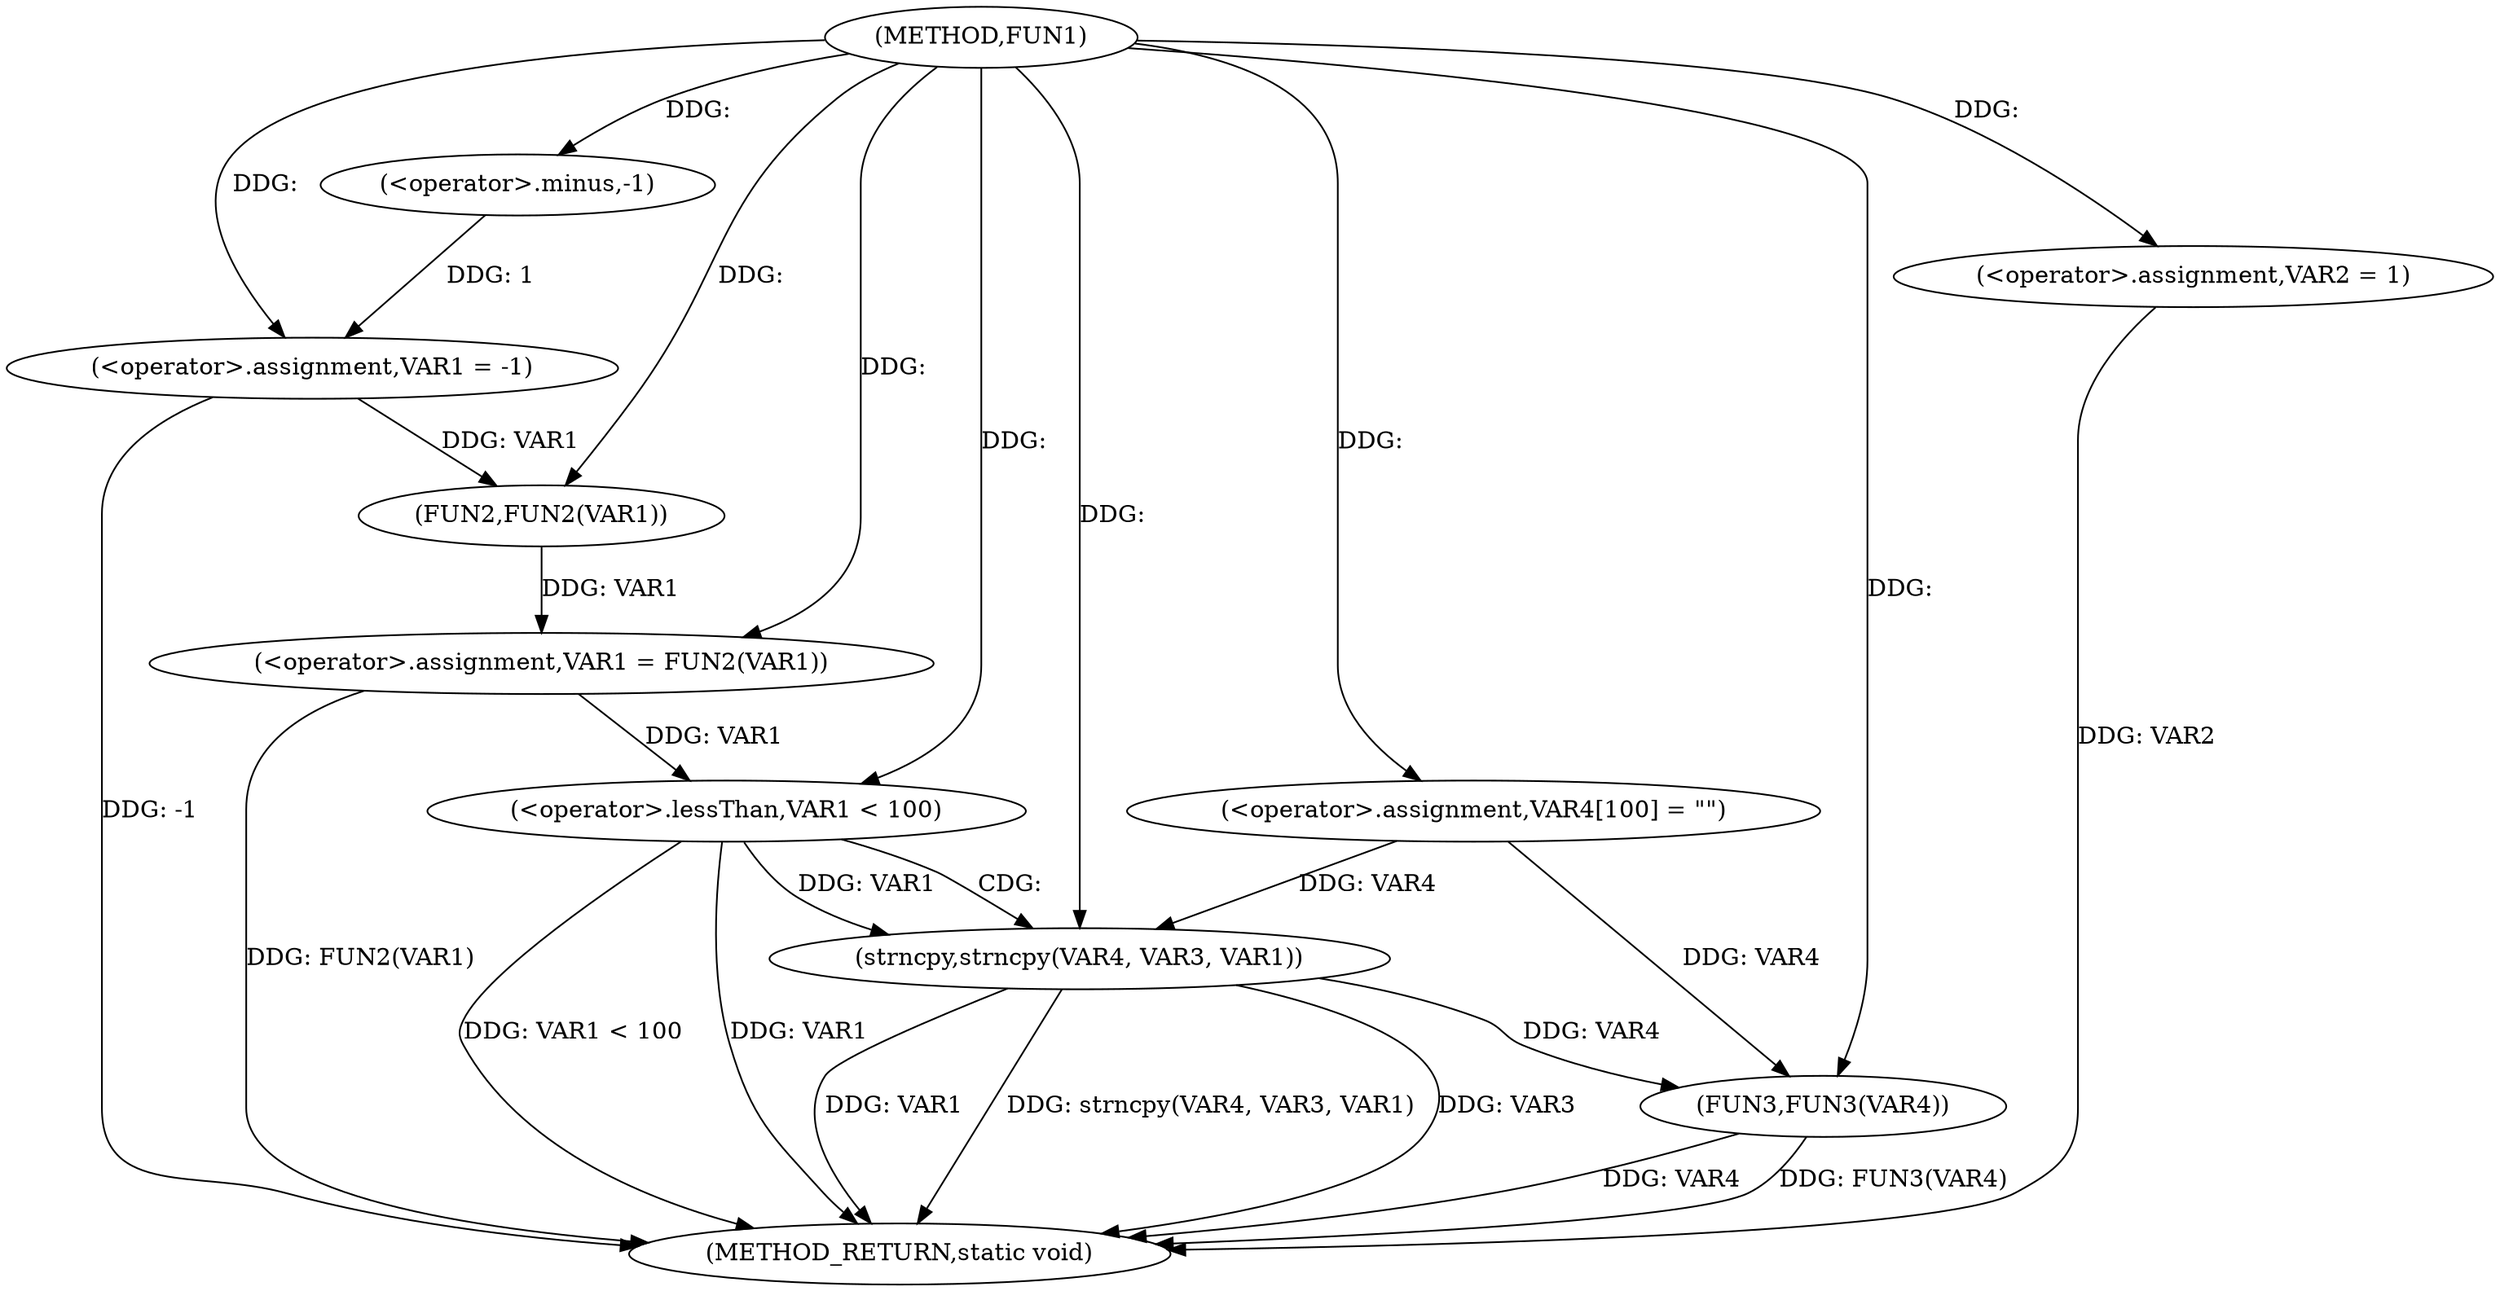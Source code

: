 digraph FUN1 {  
"1000100" [label = "(METHOD,FUN1)" ]
"1000131" [label = "(METHOD_RETURN,static void)" ]
"1000103" [label = "(<operator>.assignment,VAR1 = -1)" ]
"1000105" [label = "(<operator>.minus,-1)" ]
"1000107" [label = "(<operator>.assignment,VAR2 = 1)" ]
"1000110" [label = "(<operator>.assignment,VAR1 = FUN2(VAR1))" ]
"1000112" [label = "(FUN2,FUN2(VAR1))" ]
"1000117" [label = "(<operator>.assignment,VAR4[100] = \"\")" ]
"1000121" [label = "(<operator>.lessThan,VAR1 < 100)" ]
"1000125" [label = "(strncpy,strncpy(VAR4, VAR3, VAR1))" ]
"1000129" [label = "(FUN3,FUN3(VAR4))" ]
  "1000129" -> "1000131"  [ label = "DDG: VAR4"] 
  "1000125" -> "1000131"  [ label = "DDG: strncpy(VAR4, VAR3, VAR1)"] 
  "1000107" -> "1000131"  [ label = "DDG: VAR2"] 
  "1000103" -> "1000131"  [ label = "DDG: -1"] 
  "1000121" -> "1000131"  [ label = "DDG: VAR1 < 100"] 
  "1000125" -> "1000131"  [ label = "DDG: VAR3"] 
  "1000110" -> "1000131"  [ label = "DDG: FUN2(VAR1)"] 
  "1000121" -> "1000131"  [ label = "DDG: VAR1"] 
  "1000125" -> "1000131"  [ label = "DDG: VAR1"] 
  "1000129" -> "1000131"  [ label = "DDG: FUN3(VAR4)"] 
  "1000105" -> "1000103"  [ label = "DDG: 1"] 
  "1000100" -> "1000103"  [ label = "DDG: "] 
  "1000100" -> "1000105"  [ label = "DDG: "] 
  "1000100" -> "1000107"  [ label = "DDG: "] 
  "1000112" -> "1000110"  [ label = "DDG: VAR1"] 
  "1000100" -> "1000110"  [ label = "DDG: "] 
  "1000103" -> "1000112"  [ label = "DDG: VAR1"] 
  "1000100" -> "1000112"  [ label = "DDG: "] 
  "1000100" -> "1000117"  [ label = "DDG: "] 
  "1000110" -> "1000121"  [ label = "DDG: VAR1"] 
  "1000100" -> "1000121"  [ label = "DDG: "] 
  "1000117" -> "1000125"  [ label = "DDG: VAR4"] 
  "1000100" -> "1000125"  [ label = "DDG: "] 
  "1000121" -> "1000125"  [ label = "DDG: VAR1"] 
  "1000125" -> "1000129"  [ label = "DDG: VAR4"] 
  "1000117" -> "1000129"  [ label = "DDG: VAR4"] 
  "1000100" -> "1000129"  [ label = "DDG: "] 
  "1000121" -> "1000125"  [ label = "CDG: "] 
}
